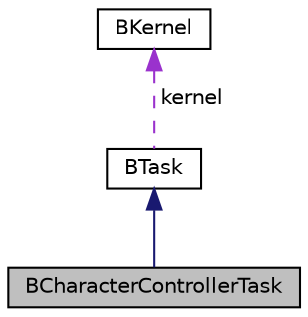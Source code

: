 digraph "BCharacterControllerTask"
{
 // LATEX_PDF_SIZE
  edge [fontname="Helvetica",fontsize="10",labelfontname="Helvetica",labelfontsize="10"];
  node [fontname="Helvetica",fontsize="10",shape=record];
  Node1 [label="BCharacterControllerTask",height=0.2,width=0.4,color="black", fillcolor="grey75", style="filled", fontcolor="black",tooltip=" "];
  Node2 -> Node1 [dir="back",color="midnightblue",fontsize="10",style="solid",fontname="Helvetica"];
  Node2 [label="BTask",height=0.2,width=0.4,color="black", fillcolor="white", style="filled",URL="$class_b_task.html",tooltip=" "];
  Node3 -> Node2 [dir="back",color="darkorchid3",fontsize="10",style="dashed",label=" kernel" ,fontname="Helvetica"];
  Node3 [label="BKernel",height=0.2,width=0.4,color="black", fillcolor="white", style="filled",URL="$class_b_kernel.html",tooltip=" "];
}
